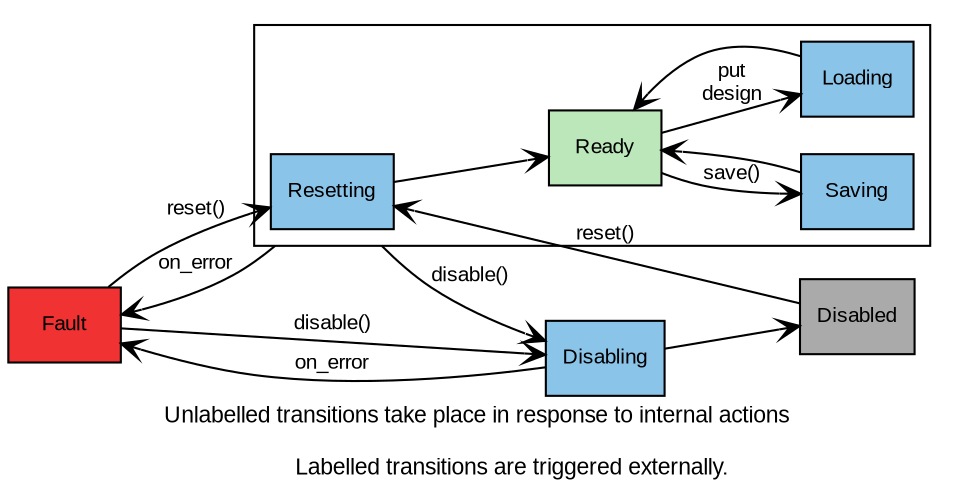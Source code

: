 digraph {
    newrank=true;  // Sensible ranking of clusters
    bgcolor=transparent
    compound=true
    rankdir=LR
    node [fontname=Arial fontsize=10 shape=rect style=filled fillcolor="#8BC4E9"]
    graph [fontname=Arial fontsize=11]
    edge [fontname=Arial fontsize=10 arrowhead=vee]
    Fault [fillcolor="#F03232"]
    Disabled [fillcolor="#AAAAAA"]

    subgraph cluster_normal {
        Ready [fillcolor="#BBE7BB"]
        Ready -> Saving [label="save()"]
        Saving -> Ready [weight=0]
        Ready -> Loading [label="put\ndesign"]
        Loading -> Ready [weight=0]
        Resetting -> Ready
    }
    Resetting -> Disabling [ltail=cluster_normal label="disable()"]
    Resetting -> Fault [ltail=cluster_normal label="on_error"]

    Fault -> Resetting [label="reset()"]
    Fault -> Disabling [label="disable()"]
    Disabling -> Fault [label="on_error"]
    Disabling -> Disabled
    Disabled -> Resetting [label="reset()"]

    label="Unlabelled transitions take place in response to internal actions\n
           Labelled transitions are triggered externally.";
    labelloc=bottom;
}